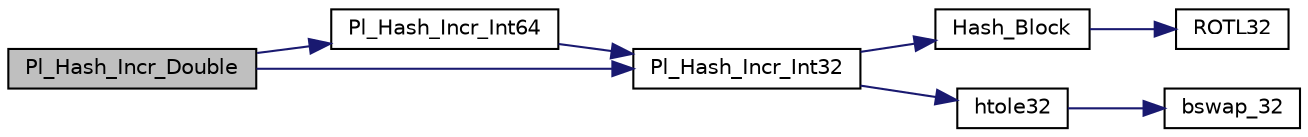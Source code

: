 digraph "Pl_Hash_Incr_Double"
{
  edge [fontname="Helvetica",fontsize="10",labelfontname="Helvetica",labelfontsize="10"];
  node [fontname="Helvetica",fontsize="10",shape=record];
  rankdir="LR";
  Node1 [label="Pl_Hash_Incr_Double",height=0.2,width=0.4,color="black", fillcolor="grey75", style="filled", fontcolor="black"];
  Node1 -> Node2 [color="midnightblue",fontsize="10",style="solid",fontname="Helvetica"];
  Node2 [label="Pl_Hash_Incr_Int64",height=0.2,width=0.4,color="black", fillcolor="white", style="filled",URL="$hash__fct_8c.html#a0c0765d9acb2a093ab0ba2ddf2db3889"];
  Node2 -> Node3 [color="midnightblue",fontsize="10",style="solid",fontname="Helvetica"];
  Node3 [label="Pl_Hash_Incr_Int32",height=0.2,width=0.4,color="black", fillcolor="white", style="filled",URL="$hash__fct_8c.html#abf96783738086d9801acda7b7774da0d"];
  Node3 -> Node4 [color="midnightblue",fontsize="10",style="solid",fontname="Helvetica"];
  Node4 [label="Hash_Block",height=0.2,width=0.4,color="black", fillcolor="white", style="filled",URL="$hash__fct_8c.html#a246d57a2057081601cbdf7866a5bb741"];
  Node4 -> Node5 [color="midnightblue",fontsize="10",style="solid",fontname="Helvetica"];
  Node5 [label="ROTL32",height=0.2,width=0.4,color="black", fillcolor="white", style="filled",URL="$hash__fct_8c.html#a708b6c5d73a1851b9c32c0bf9731677c"];
  Node3 -> Node6 [color="midnightblue",fontsize="10",style="solid",fontname="Helvetica"];
  Node6 [label="htole32",height=0.2,width=0.4,color="black", fillcolor="white", style="filled",URL="$hash__fct_8c.html#a4cd4c65b12eda281caa975103d28a59b"];
  Node6 -> Node7 [color="midnightblue",fontsize="10",style="solid",fontname="Helvetica"];
  Node7 [label="bswap_32",height=0.2,width=0.4,color="black", fillcolor="white", style="filled",URL="$hash__fct_8c.html#acdd5094f58e4c6e2b0176654b7f20e1c"];
  Node1 -> Node3 [color="midnightblue",fontsize="10",style="solid",fontname="Helvetica"];
}
